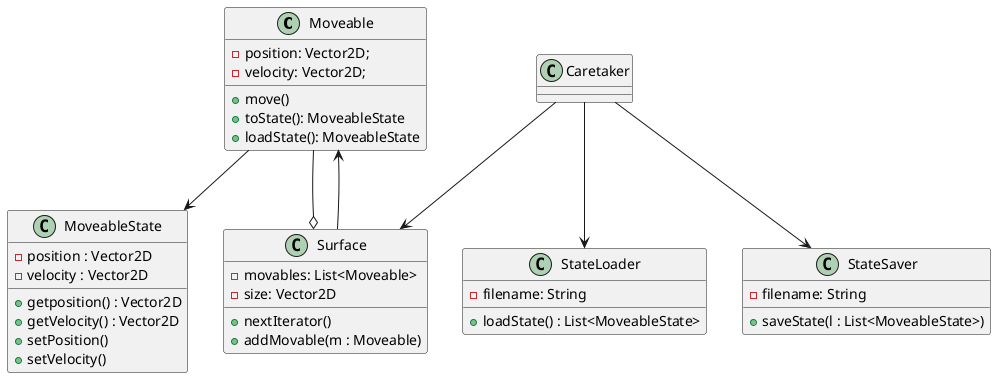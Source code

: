 @startuml
'Orginator
class Moveable {
    - position: Vector2D;
    - velocity: Vector2D;
    + move()
    + toState(): MoveableState
    + loadState(): MoveableState
}

class Surface {
    - movables: List<Moveable>
'    - width: int
'    - height: int
    - size: Vector2D
    + nextIterator()
    + addMovable(m : Moveable)
}
'Memento
class MoveableState {
    - position : Vector2D
    - velocity : Vector2D
    + getposition() : Vector2D
    + getVelocity() : Vector2D
    + setPosition()
    + setVelocity()
}

class StateLoader {
    - filename: String
    + loadState() : List<MoveableState>
}

class StateSaver {
'    Pobiera kolekcje MoveableState i zapisuje do pliku
    - filename: String
    + saveState(l : List<MoveableState>)
}

class Caretaker {

}

Caretaker --> Surface
Surface --> Moveable
Caretaker --> StateLoader
Caretaker --> StateSaver
Moveable --> MoveableState
Moveable --o Surface


'Pamiatka reprezenuje stan w automacie skonczonym
'Model von Neumanna
@enduml